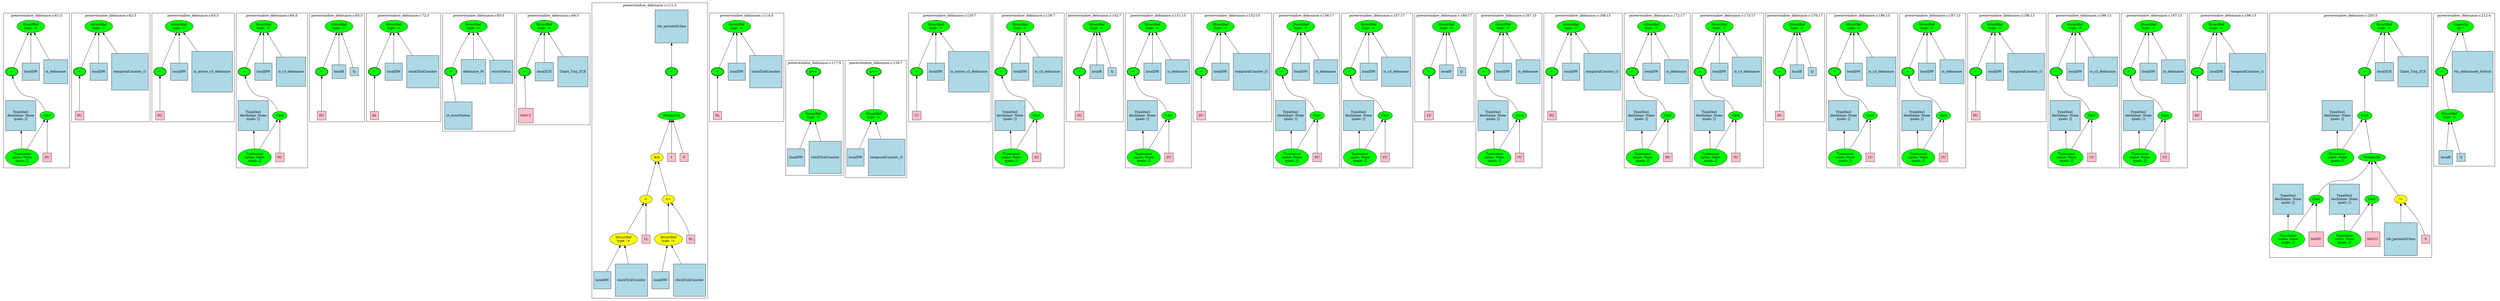strict graph "" {
	graph [bb="0,0,9473.1,1094",
		newrank=true
	];
	node [label="\N"];
	{
		graph [rank=same,
			rankdir=LR
		];
		rank2	[height=0.5,
			label="",
			pos="0.5,833.5",
			style=invis,
			width=0.013889];
		373	[fillcolor=green,
			height=0.5,
			label="=",
			pos="46.5,833.5",
			style="filled,bold",
			width=0.75];
		rank2 -- 373	[pos="1.2188,833.5 7.2327,833.5 13.247,833.5 19.26,833.5",
			style=invis];
		382	[fillcolor=green,
			height=0.5,
			label="=",
			pos="310.5,833.5",
			style="filled,bold",
			width=0.75];
		373 -- 382	[pos="49.716,851.39 54.611,872.7 66.184,907.39 91.5,923 123.85,942.94 229.89,942.51 262.5,923 288.37,907.52 301.1,872.79 306.7,851.43",
			style=invis];
		387	[fillcolor=green,
			height=0.5,
			label="=",
			pos="616.5,833.5",
			style="filled,bold",
			width=0.75];
		382 -- 387	[pos="313.72,851.39 318.61,872.7 330.18,907.39 355.5,923 375.65,935.42 548.19,935.15 568.5,923 594.37,907.52 607.1,872.79 612.7,851.43",
			style=invis];
		392	[fillcolor=green,
			height=0.5,
			label="=",
			pos="940.5,833.5",
			style="filled,bold",
			width=0.75];
		387 -- 392	[pos="619.72,851.39 624.61,872.7 636.18,907.39 661.5,923 683.35,936.47 870.48,936.18 892.5,923 918.37,907.52 931.1,872.79 936.7,851.43",
			style=invis];
		401	[fillcolor=green,
			height=0.5,
			label="=",
			pos="1224.5,833.5",
			style="filled,bold",
			width=0.75];
		392 -- 401	[pos="943.72,851.39 948.61,872.7 960.18,907.39 985.5,923 1021.6,945.27 1140.1,944.8 1176.5,923 1202.4,907.52 1215.1,872.79 1220.7,851.43",
			style=invis];
		417	[fillcolor=green,
			height=0.5,
			label="=",
			pos="1426.5,833.5",
			style="filled,bold",
			width=0.75];
		401 -- 417	[pos="1227.7,851.39 1232.6,872.7 1244.2,907.39 1269.5,923 1290.1,935.71 1357.7,935.44 1378.5,923 1404.4,907.52 1417.1,872.79 1422.7,851.43",
			style=invis];
		450	[fillcolor=green,
			height=0.5,
			label="=",
			pos="1720.5,833.5",
			style="filled,bold",
			width=0.75];
		417 -- 450	[pos="1429.7,851.39 1434.6,872.7 1446.2,907.39 1471.5,923 1509.5,946.44 1634.2,945.94 1672.5,923 1698.4,907.52 1711.1,872.79 1716.7,851.43",
			style=invis];
		483	[fillcolor=green,
			height=0.5,
			label="=",
			pos="1998.5,833.5",
			style="filled,bold",
			width=0.75];
		450 -- 483	[pos="1723.7,851.39 1728.6,872.7 1740.2,907.39 1765.5,923 1800.5,944.57 1915.2,944.11 1950.5,923 1976.4,907.52 1989.1,872.79 1994.7,851.43",
			style=invis];
		518	[fillcolor=green,
			height=0.5,
			label="=",
			pos="2563.5,833.5",
			style="filled,bold",
			width=0.75];
		483 -- 518	[pos="2001.7,851.39 2006.6,872.7 2018.2,907.39 2043.5,923 2081.1,946.21 2198.7,928.99 2242.5,923 2356.6,907.4 2487.3,861.97 2539.8,842.51",
			style=invis];
		540	[fillcolor=green,
			height=0.5,
			label="=",
			pos="2728.5,833.5",
			style="filled,bold",
			width=0.75];
		518 -- 540	[pos="2590.6,833.5 2627.5,833.5 2664.4,833.5 2701.3,833.5",
			style=invis];
		545	[fillcolor=green,
			height=0.5,
			label="p++",
			pos="3089.5,833.5",
			style="filled,bold",
			width=0.75];
		540 -- 545	[pos="2731.7,851.39 2736.6,872.7 2748.2,907.39 2773.5,923 2811.5,946.44 2932.3,937.5 2974.5,923 3017.1,908.38 3056.1,870.82 3075.8,849.29",
			style=invis];
		566	[fillcolor=green,
			height=0.5,
			label="p++",
			pos="3314.5,833.5",
			style="filled,bold",
			width=0.75];
		545 -- 566	[pos="3116.7,833.5 3173.7,833.5 3230.6,833.5 3287.5,833.5",
			style=invis];
		577	[fillcolor=green,
			height=0.5,
			label="=",
			pos="3478.5,833.5",
			style="filled,bold",
			width=0.75];
		566 -- 577	[pos="3341.7,833.5 3378.2,833.5 3414.7,833.5 3451.3,833.5",
			style=invis];
		582	[fillcolor=green,
			height=0.5,
			label="=",
			pos="3802.5,833.5",
			style="filled,bold",
			width=0.75];
		577 -- 582	[pos="3481.7,851.39 3486.6,872.7 3498.2,907.39 3523.5,923 3545.3,936.47 3732.5,936.18 3754.5,923 3780.4,907.52 3793.1,872.79 3798.7,851.43",
			style=invis];
		591	[fillcolor=green,
			height=0.5,
			label="=",
			pos="4087.5,833.5",
			style="filled,bold",
			width=0.75];
		582 -- 591	[pos="3805.7,851.39 3810.6,872.7 3822.2,907.39 3847.5,923 3883.6,945.27 4002,944.64 4038.5,923 4064.6,907.56 4077.7,872.81 4083.5,851.44",
			style=invis];
		629	[fillcolor=green,
			height=0.5,
			label="=",
			pos="4291.5,833.5",
			style="filled,bold",
			width=0.75];
		591 -- 629	[pos="4090.7,851.39 4095.6,872.7 4107.2,907.39 4132.5,923 4153.5,935.94 4222.3,935.67 4243.5,923 4269.4,907.52 4282.1,872.79 4287.7,851.43",
			style=invis];
		638	[fillcolor=green,
			height=0.5,
			label="=",
			pos="4555.5,833.5",
			style="filled,bold",
			width=0.75];
		629 -- 638	[pos="4294.7,851.39 4299.6,872.7 4311.2,907.39 4336.5,923 4368.8,942.94 4474.9,942.51 4507.5,923 4533.4,907.52 4546.1,872.79 4551.7,851.43",
			style=invis];
		651	[fillcolor=green,
			height=0.5,
			label="=",
			pos="4861.5,833.5",
			style="filled,bold",
			width=0.75];
		638 -- 651	[pos="4558.7,851.39 4563.6,872.7 4575.2,907.39 4600.5,923 4620.6,935.42 4793.2,935.15 4813.5,923 4839.4,907.52 4852.1,872.79 4857.7,851.43",
			style=invis];
		660	[fillcolor=green,
			height=0.5,
			label="=",
			pos="5125.5,833.5",
			style="filled,bold",
			width=0.75];
		651 -- 660	[pos="4864.7,851.39 4869.6,872.7 4881.2,907.39 4906.5,923 4938.8,942.94 5044.9,942.51 5077.5,923 5103.4,907.52 5116.1,872.79 5121.7,851.43",
			style=invis];
		669	[fillcolor=green,
			height=0.5,
			label="=",
			pos="5413.5,833.5",
			style="filled,bold",
			width=0.75];
		660 -- 669	[pos="5128.7,851.39 5133.6,872.7 5145.2,907.39 5170.5,923 5206.6,945.27 5324.7,944.17 5361.5,923 5388.1,907.67 5402.4,872.89 5408.9,851.48",
			style=invis];
		685	[fillcolor=green,
			height=0.5,
			label="=",
			pos="5620.5,833.5",
			style="filled,bold",
			width=0.75];
		669 -- 685	[pos="5416.7,851.39 5421.6,872.7 5433.2,907.39 5458.5,923 5480.1,936.29 5550.8,936.01 5572.5,923 5598.4,907.52 5611.1,872.79 5616.7,851.43",
			style=invis];
		694	[fillcolor=green,
			height=0.5,
			label="=",
			pos="5884.5,833.5",
			style="filled,bold",
			width=0.75];
		685 -- 694	[pos="5623.7,851.39 5628.6,872.7 5640.2,907.39 5665.5,923 5697.8,942.94 5803.9,942.51 5836.5,923 5862.4,907.52 5875.1,872.79 5880.7,851.43",
			style=invis];
		707	[fillcolor=green,
			height=0.5,
			label="=",
			pos="6190.5,833.5",
			style="filled,bold",
			width=0.75];
		694 -- 707	[pos="5887.7,851.39 5892.6,872.7 5904.2,907.39 5929.5,923 5949.6,935.42 6122.2,935.15 6142.5,923 6168.4,907.52 6181.1,872.79 6186.7,851.43",
			style=invis];
		716	[fillcolor=green,
			height=0.5,
			label="=",
			pos="6454.5,833.5",
			style="filled,bold",
			width=0.75];
		707 -- 716	[pos="6193.7,851.39 6198.6,872.7 6210.2,907.39 6235.5,923 6267.8,942.94 6373.9,942.51 6406.5,923 6432.4,907.52 6445.1,872.79 6450.7,851.43",
			style=invis];
		725	[fillcolor=green,
			height=0.5,
			label="=",
			pos="6742.5,833.5",
			style="filled,bold",
			width=0.75];
		716 -- 725	[pos="6457.7,851.39 6462.6,872.7 6474.2,907.39 6499.5,923 6535.6,945.27 6653.7,944.17 6690.5,923 6717.1,907.67 6731.4,872.89 6737.9,851.48",
			style=invis];
		747	[fillcolor=green,
			height=0.5,
			label="=",
			pos="6949.5,833.5",
			style="filled,bold",
			width=0.75];
		725 -- 747	[pos="6745.7,851.39 6750.6,872.7 6762.2,907.39 6787.5,923 6809.1,936.29 6879.8,936.01 6901.5,923 6927.4,907.52 6940.1,872.79 6945.7,851.43",
			style=invis];
		756	[fillcolor=green,
			height=0.5,
			label="=",
			pos="7233.5,833.5",
			style="filled,bold",
			width=0.75];
		747 -- 756	[pos="6952.7,851.39 6957.6,872.7 6969.2,907.39 6994.5,923 7030.6,945.27 7149.1,944.8 7185.5,923 7211.4,907.52 7224.1,872.79 7229.7,851.43",
			style=invis];
		765	[fillcolor=green,
			height=0.5,
			label="=",
			pos="7497.5,833.5",
			style="filled,bold",
			width=0.75];
		756 -- 765	[pos="7236.7,851.39 7241.6,872.7 7253.2,907.39 7278.5,923 7310.8,942.94 7416.9,942.51 7449.5,923 7475.4,907.52 7488.1,872.79 7493.7,851.43",
			style=invis];
		782	[fillcolor=green,
			height=0.5,
			label="=",
			pos="7803.5,833.5",
			style="filled,bold",
			width=0.75];
		765 -- 782	[pos="7500.7,851.39 7505.6,872.7 7517.2,907.39 7542.5,923 7562.6,935.42 7735.2,935.15 7755.5,923 7781.4,907.52 7794.1,872.79 7799.7,851.43",
			style=invis];
		791	[fillcolor=green,
			height=0.5,
			label="=",
			pos="8087.5,833.5",
			style="filled,bold",
			width=0.75];
		782 -- 791	[pos="7806.7,851.39 7811.6,872.7 7823.2,907.39 7848.5,923 7884.6,945.27 8003.1,944.8 8039.5,923 8065.4,907.52 8078.1,872.79 8083.7,851.43",
			style=invis];
		800	[fillcolor=green,
			height=0.5,
			label="=",
			pos="8351.5,833.5",
			style="filled,bold",
			width=0.75];
		791 -- 800	[pos="8090.7,851.39 8095.6,872.7 8107.2,907.39 8132.5,923 8164.8,942.94 8270.9,942.51 8303.5,923 8329.4,907.52 8342.1,872.79 8347.7,851.43",
			style=invis];
		806	[fillcolor=green,
			height=0.5,
			label="=",
			pos="8968.5,833.5",
			style="filled,bold",
			width=0.75];
		800 -- 806	[pos="8354.7,851.39 8359.6,872.7 8371.2,907.39 8396.5,923 8436.8,947.84 8562.5,928.77 8609.5,923 8738,907.23 8886.6,860.84 8944.1,841.8",
			style=invis];
		828	[fillcolor=green,
			height=0.5,
			label="=",
			pos="9262.5,833.5",
			style="filled,bold",
			width=0.75];
		806 -- 828	[pos="8971.7,851.39 8976.6,872.7 8988.2,907.39 9013.5,923 9051.5,946.44 9176.2,945.94 9214.5,923 9240.4,907.52 9253.1,872.79 9258.7,851.43",
			style=invis];
		end	[height=0.5,
			label="",
			pos="9467.5,833.5",
			style=invis,
			width=0.013889];
		828 -- end	[pos="9265.9,851.4 9271,872.73 9283,907.44 9308.5,923 9335.8,939.67 9425.3,939.82 9452.5,923 9483.3,903.95 9470.9,846.89 9468,835.49",
			style=invis];
	}
	subgraph cluster577 {
		graph [bb="3443.5,647,3759.5,1055.9",
			label="powerwindow_debounce.c:135:7",
			lheight=0.21,
			lp="3601.5,1044.4",
			lwidth=2.51
		];
		577;
		581	[fillcolor=pink,
			height=0.5,
			label="1U",
			pos="3478.5,673",
			shape=square,
			style=filled,
			width=0.5];
		577 -- 581	[dir=back,
			pos="s,3478.5,815.24 3478.5,805.01 3478.5,772.28 3478.5,718.62 3478.5,691.24"];
		578	[fillcolor=green,
			height=0.74639,
			label="StructRef
type: ->",
			pos="3556.5,998",
			style=filled,
			width=1.3356];
		578 -- 577	[dir=back,
			pos="s,3544.5,971.97 3540.1,962.77 3523.6,928.42 3498.9,876.97 3486.4,850.9"];
		579	[fillcolor=lightblue,
			height=0.91667,
			label=localDW,
			pos="3556.5,833.5",
			shape=square,
			style=filled,
			width=0.91667];
		578 -- 579	[dir=back,
			pos="s,3556.5,970.89 3556.5,960.65 3556.5,932.47 3556.5,893.77 3556.5,866.7"];
		580	[fillcolor=lightblue,
			height=1.9861,
			label=is_active_c3_debounce,
			pos="3679.5,833.5",
			shape=square,
			style=filled,
			width=1.9861];
		578 -- 580	[dir=back,
			pos="s,3574.6,973.02 3580.7,965 3593.7,947.82 3610.3,925.94 3626.1,905.02"];
	}
	subgraph cluster582 {
		graph [bb="3767.5,475.52,4043.5,1055.9",
			label="powerwindow_debounce.c:139:7",
			lheight=0.21,
			lp="3905.5,1044.4",
			lwidth=2.51
		];
		582;
		586	[fillcolor=green,
			height=0.5,
			label=Cast,
			pos="3927.5,673",
			style=filled,
			width=0.75];
		582 -- 586	[dir=back,
			pos="s,3808.3,815.7 3812.2,806.04 3818.3,791.92 3827.2,774.85 3838.5,762 3857.3,740.65 3871.3,746.05 3891.5,726 3902.3,715.33 3911.9,\
701.06 3918.5,690.16"];
		587	[fillcolor=green,
			height=1.041,
			label="Typename
name: None
quals: []",
			pos="3834.5,521",
			style=filled,
			width=1.6303];
		586 -- 587	[dir=back,
			pos="s,3917.5,655.95 3912.1,647.14 3896.7,622.32 3872.9,583.96 3855.7,556.25"];
		590	[fillcolor=pink,
			height=0.5,
			label="2U",
			pos="3929.5,521",
			shape=square,
			style=filled,
			width=0.5];
		586 -- 590	[dir=back,
			pos="s,3927.7,654.79 3927.9,644.73 3928.3,613.94 3928.9,564.77 3929.3,539.01"];
		583	[fillcolor=green,
			height=0.74639,
			label="StructRef
type: ->",
			pos="3880.5,998",
			style=filled,
			width=1.3356];
		583 -- 582	[dir=back,
			pos="s,3868.5,971.97 3864.1,962.77 3847.6,928.42 3822.9,876.97 3810.4,850.9"];
		584	[fillcolor=lightblue,
			height=0.91667,
			label=localDW,
			pos="3880.5,833.5",
			shape=square,
			style=filled,
			width=0.91667];
		583 -- 584	[dir=back,
			pos="s,3880.5,970.89 3880.5,960.65 3880.5,932.47 3880.5,893.77 3880.5,866.7"];
		585	[fillcolor=lightblue,
			height=1.4444,
			label=is_c3_debounce,
			pos="3983.5,833.5",
			shape=square,
			style=filled,
			width=1.4444];
		583 -- 585	[dir=back,
			pos="s,3896.1,972.32 3901.5,963.8 3915.8,941.33 3934.9,911.21 3951.1,885.69"];
		588	[fillcolor=lightblue,
			height=1.4722,
			label="TypeDecl
declname: None
quals: []",
			pos="3829.5,673",
			shape=square,
			style=filled,
			width=1.4722];
		588 -- 587	[dir=back,
			pos="s,3831.2,619.96 3831.6,609.88 3832.1,592.52 3832.8,574.22 3833.3,558.83"];
	}
	subgraph cluster591 {
		graph [bb="4051.5,647,4248.5,1055.9",
			label="powerwindow_debounce.c:142:7",
			lheight=0.21,
			lp="4150,1044.4",
			lwidth=2.51
		];
		591;
		595	[fillcolor=pink,
			height=0.5,
			label="1U",
			pos="4087.5,673",
			shape=square,
			style=filled,
			width=0.5];
		591 -- 595	[dir=back,
			pos="s,4087.5,815.24 4087.5,805.01 4087.5,772.28 4087.5,718.62 4087.5,691.24"];
		592	[fillcolor=green,
			height=0.74639,
			label="StructRef
type: ->",
			pos="4158.5,998",
			style=filled,
			width=1.3356];
		592 -- 591	[dir=back,
			pos="s,4147.4,971.61 4143.4,962.44 4128.5,928.26 4106.2,877.38 4094.8,851.28"];
		593	[fillcolor=lightblue,
			height=0.72222,
			label=localB,
			pos="4158.5,833.5",
			shape=square,
			style=filled,
			width=0.72222];
		592 -- 593	[dir=back,
			pos="s,4158.5,970.89 4158.5,960.6 4158.5,929.9 4158.5,886.77 4158.5,859.74"];
		594	[fillcolor=lightblue,
			height=0.5,
			label=Q,
			pos="4220.5,833.5",
			shape=square,
			style=filled,
			width=0.5];
		592 -- 594	[dir=back,
			pos="s,4168.2,971.61 4171.8,962.06 4184.8,928.08 4204,877.87 4213.9,851.74"];
	}
	subgraph cluster540 {
		graph [bb="2693.5,647,2979.5,1055.9",
			label="powerwindow_debounce.c:114:5",
			lheight=0.21,
			lp="2836.5,1044.4",
			lwidth=2.51
		];
		540;
		544	[fillcolor=pink,
			height=0.5,
			label="0L",
			pos="2728.5,673",
			shape=square,
			style=filled,
			width=0.5];
		540 -- 544	[dir=back,
			pos="s,2728.5,815.24 2728.5,805.01 2728.5,772.28 2728.5,718.62 2728.5,691.24"];
		541	[fillcolor=green,
			height=0.74639,
			label="StructRef
type: ->",
			pos="2806.5,998",
			style=filled,
			width=1.3356];
		541 -- 540	[dir=back,
			pos="s,2794.5,971.97 2790.1,962.77 2773.6,928.42 2748.9,876.97 2736.4,850.9"];
		542	[fillcolor=lightblue,
			height=0.91667,
			label=localDW,
			pos="2806.5,833.5",
			shape=square,
			style=filled,
			width=0.91667];
		541 -- 542	[dir=back,
			pos="s,2806.5,970.89 2806.5,960.65 2806.5,932.47 2806.5,893.77 2806.5,866.7"];
		543	[fillcolor=lightblue,
			height=1.5833,
			label=clockTickCounter,
			pos="2914.5,833.5",
			shape=square,
			style=filled,
			width=1.5833];
		541 -- 543	[dir=back,
			pos="s,2822.7,972.67 2828.4,964.09 2842.4,943.04 2860.9,915.18 2877.2,890.68"];
	}
	subgraph cluster545 {
		graph [bb="2987.5,456,3201.5,882.5",
			label="powerwindow_debounce.c:117:5",
			lheight=0.21,
			lp="3094.5,871",
			lwidth=2.51
		];
		545;
		546	[fillcolor=green,
			height=0.74639,
			label="StructRef
type: ->",
			pos="3089.5,673",
			style=filled,
			width=1.3356];
		545 -- 546	[dir=back,
			pos="s,3089.5,815.24 3089.5,805.19 3089.5,775.64 3089.5,728.86 3089.5,699.88"];
		547	[fillcolor=lightblue,
			height=0.91667,
			label=localDW,
			pos="3028.5,521",
			shape=square,
			style=filled,
			width=0.91667];
		546 -- 547	[dir=back,
			pos="s,3079.2,646.55 3075.3,637.06 3065.1,612.01 3051.5,578.5 3041.6,554.11"];
		548	[fillcolor=lightblue,
			height=1.5833,
			label=clockTickCounter,
			pos="3136.5,521",
			shape=square,
			style=filled,
			width=1.5833];
		546 -- 548	[dir=back,
			pos="s,3097.6,646.21 3100.6,636.48 3106.1,619.08 3112.8,597.73 3118.9,578.2"];
	}
	subgraph cluster629 {
		graph [bb="4256.5,475.52,4512.5,1055.9",
			label="powerwindow_debounce.c:151:15",
			lheight=0.21,
			lp="4384.5,1044.4",
			lwidth=2.60
		];
		629;
		633	[fillcolor=green,
			height=0.5,
			label=Cast,
			pos="4416.5,673",
			style=filled,
			width=0.75];
		629 -- 633	[dir=back,
			pos="s,4297.3,815.7 4301.2,806.04 4307.3,791.92 4316.2,774.85 4327.5,762 4346.3,740.65 4360.3,746.05 4380.5,726 4391.3,715.33 4400.9,\
701.06 4407.5,690.16"];
		634	[fillcolor=green,
			height=1.041,
			label="Typename
name: None
quals: []",
			pos="4323.5,521",
			style=filled,
			width=1.6303];
		633 -- 634	[dir=back,
			pos="s,4406.5,655.95 4401.1,647.14 4385.7,622.32 4361.9,583.96 4344.7,556.25"];
		637	[fillcolor=pink,
			height=0.5,
			label="2U",
			pos="4418.5,521",
			shape=square,
			style=filled,
			width=0.5];
		633 -- 637	[dir=back,
			pos="s,4416.7,654.79 4416.9,644.73 4417.3,613.94 4417.9,564.77 4418.3,539.01"];
		630	[fillcolor=green,
			height=0.74639,
			label="StructRef
type: ->",
			pos="4369.5,998",
			style=filled,
			width=1.3356];
		630 -- 629	[dir=back,
			pos="s,4357.5,971.97 4353.1,962.77 4336.6,928.42 4311.9,876.97 4299.4,850.9"];
		631	[fillcolor=lightblue,
			height=0.91667,
			label=localDW,
			pos="4369.5,833.5",
			shape=square,
			style=filled,
			width=0.91667];
		630 -- 631	[dir=back,
			pos="s,4369.5,970.89 4369.5,960.65 4369.5,932.47 4369.5,893.77 4369.5,866.7"];
		632	[fillcolor=lightblue,
			height=1.1667,
			label=is_debounce,
			pos="4462.5,833.5",
			shape=square,
			style=filled,
			width=1.1667];
		630 -- 632	[dir=back,
			pos="s,4383.8,971.97 4388.9,963.06 4403.5,937.63 4423.5,902.72 4438.9,875.69"];
		635	[fillcolor=lightblue,
			height=1.4722,
			label="TypeDecl
declname: None
quals: []",
			pos="4318.5,673",
			shape=square,
			style=filled,
			width=1.4722];
		635 -- 634	[dir=back,
			pos="s,4320.2,619.96 4320.6,609.88 4321.1,592.52 4321.8,574.22 4322.3,558.83"];
	}
	subgraph cluster638 {
		graph [bb="4520.5,647,4818.5,1055.9",
			label="powerwindow_debounce.c:152:15",
			lheight=0.21,
			lp="4669.5,1044.4",
			lwidth=2.60
		];
		638;
		642	[fillcolor=pink,
			height=0.5,
			label="0U",
			pos="4555.5,673",
			shape=square,
			style=filled,
			width=0.5];
		638 -- 642	[dir=back,
			pos="s,4555.5,815.24 4555.5,805.01 4555.5,772.28 4555.5,718.62 4555.5,691.24"];
		639	[fillcolor=green,
			height=0.74639,
			label="StructRef
type: ->",
			pos="4633.5,998",
			style=filled,
			width=1.3356];
		639 -- 638	[dir=back,
			pos="s,4621.5,971.97 4617.1,962.77 4600.6,928.42 4575.9,876.97 4563.4,850.9"];
		640	[fillcolor=lightblue,
			height=0.91667,
			label=localDW,
			pos="4633.5,833.5",
			shape=square,
			style=filled,
			width=0.91667];
		639 -- 640	[dir=back,
			pos="s,4633.5,970.89 4633.5,960.65 4633.5,932.47 4633.5,893.77 4633.5,866.7"];
		641	[fillcolor=lightblue,
			height=1.75,
			label=temporalCounter_i1,
			pos="4747.5,833.5",
			shape=square,
			style=filled,
			width=1.75];
		639 -- 641	[dir=back,
			pos="s,4650.6,972.67 4656.3,964.46 4670,945.03 4687.7,919.72 4703.9,896.59"];
	}
	subgraph cluster651 {
		graph [bb="4826.5,475.52,5082.5,1055.9",
			label="powerwindow_debounce.c:156:17",
			lheight=0.21,
			lp="4954.5,1044.4",
			lwidth=2.60
		];
		651;
		655	[fillcolor=green,
			height=0.5,
			label=Cast,
			pos="4986.5,673",
			style=filled,
			width=0.75];
		651 -- 655	[dir=back,
			pos="s,4867.3,815.7 4871.2,806.04 4877.3,791.92 4886.2,774.85 4897.5,762 4916.3,740.65 4930.3,746.05 4950.5,726 4961.3,715.33 4970.9,\
701.06 4977.5,690.16"];
		656	[fillcolor=green,
			height=1.041,
			label="Typename
name: None
quals: []",
			pos="4893.5,521",
			style=filled,
			width=1.6303];
		655 -- 656	[dir=back,
			pos="s,4976.5,655.95 4971.1,647.14 4955.7,622.32 4931.9,583.96 4914.7,556.25"];
		659	[fillcolor=pink,
			height=0.5,
			label="0U",
			pos="4988.5,521",
			shape=square,
			style=filled,
			width=0.5];
		655 -- 659	[dir=back,
			pos="s,4986.7,654.79 4986.9,644.73 4987.3,613.94 4987.9,564.77 4988.3,539.01"];
		652	[fillcolor=green,
			height=0.74639,
			label="StructRef
type: ->",
			pos="4939.5,998",
			style=filled,
			width=1.3356];
		652 -- 651	[dir=back,
			pos="s,4927.5,971.97 4923.1,962.77 4906.6,928.42 4881.9,876.97 4869.4,850.9"];
		653	[fillcolor=lightblue,
			height=0.91667,
			label=localDW,
			pos="4939.5,833.5",
			shape=square,
			style=filled,
			width=0.91667];
		652 -- 653	[dir=back,
			pos="s,4939.5,970.89 4939.5,960.65 4939.5,932.47 4939.5,893.77 4939.5,866.7"];
		654	[fillcolor=lightblue,
			height=1.1667,
			label=is_debounce,
			pos="5032.5,833.5",
			shape=square,
			style=filled,
			width=1.1667];
		652 -- 654	[dir=back,
			pos="s,4953.8,971.97 4958.9,963.06 4973.5,937.63 4993.5,902.72 5008.9,875.69"];
		657	[fillcolor=lightblue,
			height=1.4722,
			label="TypeDecl
declname: None
quals: []",
			pos="4888.5,673",
			shape=square,
			style=filled,
			width=1.4722];
		657 -- 656	[dir=back,
			pos="s,4890.2,619.96 4890.6,609.88 4891.1,592.52 4891.8,574.22 4892.3,558.83"];
	}
	subgraph cluster660 {
		graph [bb="5090.5,475.52,5366.5,1055.9",
			label="powerwindow_debounce.c:157:17",
			lheight=0.21,
			lp="5228.5,1044.4",
			lwidth=2.60
		];
		660;
		664	[fillcolor=green,
			height=0.5,
			label=Cast,
			pos="5250.5,673",
			style=filled,
			width=0.75];
		660 -- 664	[dir=back,
			pos="s,5131.3,815.7 5135.2,806.04 5141.3,791.92 5150.2,774.85 5161.5,762 5180.3,740.65 5194.3,746.05 5214.5,726 5225.3,715.33 5234.9,\
701.06 5241.5,690.16"];
		665	[fillcolor=green,
			height=1.041,
			label="Typename
name: None
quals: []",
			pos="5157.5,521",
			style=filled,
			width=1.6303];
		664 -- 665	[dir=back,
			pos="s,5240.5,655.95 5235.1,647.14 5219.7,622.32 5195.9,583.96 5178.7,556.25"];
		668	[fillcolor=pink,
			height=0.5,
			label="2U",
			pos="5252.5,521",
			shape=square,
			style=filled,
			width=0.5];
		664 -- 668	[dir=back,
			pos="s,5250.7,654.79 5250.9,644.73 5251.3,613.94 5251.9,564.77 5252.3,539.01"];
		661	[fillcolor=green,
			height=0.74639,
			label="StructRef
type: ->",
			pos="5203.5,998",
			style=filled,
			width=1.3356];
		661 -- 660	[dir=back,
			pos="s,5191.5,971.97 5187.1,962.77 5170.6,928.42 5145.9,876.97 5133.4,850.9"];
		662	[fillcolor=lightblue,
			height=0.91667,
			label=localDW,
			pos="5203.5,833.5",
			shape=square,
			style=filled,
			width=0.91667];
		661 -- 662	[dir=back,
			pos="s,5203.5,970.89 5203.5,960.65 5203.5,932.47 5203.5,893.77 5203.5,866.7"];
		663	[fillcolor=lightblue,
			height=1.4444,
			label=is_c3_debounce,
			pos="5306.5,833.5",
			shape=square,
			style=filled,
			width=1.4444];
		661 -- 663	[dir=back,
			pos="s,5219.1,972.32 5224.5,963.8 5238.8,941.33 5257.9,911.21 5274.1,885.69"];
		666	[fillcolor=lightblue,
			height=1.4722,
			label="TypeDecl
declname: None
quals: []",
			pos="5152.5,673",
			shape=square,
			style=filled,
			width=1.4722];
		666 -- 665	[dir=back,
			pos="s,5154.2,619.96 5154.6,609.88 5155.1,592.52 5155.8,574.22 5156.3,558.83"];
	}
	subgraph cluster669 {
		graph [bb="5374.5,647,5577.5,1055.9",
			label="powerwindow_debounce.c:160:17",
			lheight=0.21,
			lp="5476,1044.4",
			lwidth=2.60
		];
		669;
		673	[fillcolor=pink,
			height=0.5,
			label="1U",
			pos="5413.5,673",
			shape=square,
			style=filled,
			width=0.5];
		669 -- 673	[dir=back,
			pos="s,5413.5,815.24 5413.5,805.01 5413.5,772.28 5413.5,718.62 5413.5,691.24"];
		670	[fillcolor=green,
			height=0.74639,
			label="StructRef
type: ->",
			pos="5484.5,998",
			style=filled,
			width=1.3356];
		670 -- 669	[dir=back,
			pos="s,5473.4,971.61 5469.4,962.44 5454.5,928.26 5432.2,877.38 5420.8,851.28"];
		671	[fillcolor=lightblue,
			height=0.72222,
			label=localB,
			pos="5484.5,833.5",
			shape=square,
			style=filled,
			width=0.72222];
		670 -- 671	[dir=back,
			pos="s,5484.5,970.89 5484.5,960.6 5484.5,929.9 5484.5,886.77 5484.5,859.74"];
		672	[fillcolor=lightblue,
			height=0.5,
			label=Q,
			pos="5546.5,833.5",
			shape=square,
			style=filled,
			width=0.5];
		670 -- 672	[dir=back,
			pos="s,5494.2,971.61 5497.8,962.06 5510.8,928.08 5530,877.87 5539.9,851.74"];
	}
	subgraph cluster685 {
		graph [bb="5585.5,475.52,5841.5,1055.9",
			label="powerwindow_debounce.c:167:15",
			lheight=0.21,
			lp="5713.5,1044.4",
			lwidth=2.60
		];
		685;
		689	[fillcolor=green,
			height=0.5,
			label=Cast,
			pos="5745.5,673",
			style=filled,
			width=0.75];
		685 -- 689	[dir=back,
			pos="s,5626.3,815.7 5630.2,806.04 5636.3,791.92 5645.2,774.85 5656.5,762 5675.3,740.65 5689.3,746.05 5709.5,726 5720.3,715.33 5729.9,\
701.06 5736.5,690.16"];
		690	[fillcolor=green,
			height=1.041,
			label="Typename
name: None
quals: []",
			pos="5652.5,521",
			style=filled,
			width=1.6303];
		689 -- 690	[dir=back,
			pos="s,5735.5,655.95 5730.1,647.14 5714.7,622.32 5690.9,583.96 5673.7,556.25"];
		693	[fillcolor=pink,
			height=0.5,
			label="1U",
			pos="5747.5,521",
			shape=square,
			style=filled,
			width=0.5];
		689 -- 693	[dir=back,
			pos="s,5745.7,654.79 5745.9,644.73 5746.3,613.94 5746.9,564.77 5747.3,539.01"];
		686	[fillcolor=green,
			height=0.74639,
			label="StructRef
type: ->",
			pos="5698.5,998",
			style=filled,
			width=1.3356];
		686 -- 685	[dir=back,
			pos="s,5686.5,971.97 5682.1,962.77 5665.6,928.42 5640.9,876.97 5628.4,850.9"];
		687	[fillcolor=lightblue,
			height=0.91667,
			label=localDW,
			pos="5698.5,833.5",
			shape=square,
			style=filled,
			width=0.91667];
		686 -- 687	[dir=back,
			pos="s,5698.5,970.89 5698.5,960.65 5698.5,932.47 5698.5,893.77 5698.5,866.7"];
		688	[fillcolor=lightblue,
			height=1.1667,
			label=is_debounce,
			pos="5791.5,833.5",
			shape=square,
			style=filled,
			width=1.1667];
		686 -- 688	[dir=back,
			pos="s,5712.8,971.97 5717.9,963.06 5732.5,937.63 5752.5,902.72 5767.9,875.69"];
		691	[fillcolor=lightblue,
			height=1.4722,
			label="TypeDecl
declname: None
quals: []",
			pos="5647.5,673",
			shape=square,
			style=filled,
			width=1.4722];
		691 -- 690	[dir=back,
			pos="s,5649.2,619.96 5649.6,609.88 5650.1,592.52 5650.8,574.22 5651.3,558.83"];
	}
	subgraph cluster694 {
		graph [bb="5849.5,647,6147.5,1055.9",
			label="powerwindow_debounce.c:168:15",
			lheight=0.21,
			lp="5998.5,1044.4",
			lwidth=2.60
		];
		694;
		698	[fillcolor=pink,
			height=0.5,
			label="0U",
			pos="5884.5,673",
			shape=square,
			style=filled,
			width=0.5];
		694 -- 698	[dir=back,
			pos="s,5884.5,815.24 5884.5,805.01 5884.5,772.28 5884.5,718.62 5884.5,691.24"];
		695	[fillcolor=green,
			height=0.74639,
			label="StructRef
type: ->",
			pos="5962.5,998",
			style=filled,
			width=1.3356];
		695 -- 694	[dir=back,
			pos="s,5950.5,971.97 5946.1,962.77 5929.6,928.42 5904.9,876.97 5892.4,850.9"];
		696	[fillcolor=lightblue,
			height=0.91667,
			label=localDW,
			pos="5962.5,833.5",
			shape=square,
			style=filled,
			width=0.91667];
		695 -- 696	[dir=back,
			pos="s,5962.5,970.89 5962.5,960.65 5962.5,932.47 5962.5,893.77 5962.5,866.7"];
		697	[fillcolor=lightblue,
			height=1.75,
			label=temporalCounter_i1,
			pos="6076.5,833.5",
			shape=square,
			style=filled,
			width=1.75];
		695 -- 697	[dir=back,
			pos="s,5979.6,972.67 5985.3,964.46 5999,945.03 6016.7,919.72 6032.9,896.59"];
	}
	subgraph cluster707 {
		graph [bb="6155.5,475.52,6411.5,1055.9",
			label="powerwindow_debounce.c:172:17",
			lheight=0.21,
			lp="6283.5,1044.4",
			lwidth=2.60
		];
		707;
		711	[fillcolor=green,
			height=0.5,
			label=Cast,
			pos="6315.5,673",
			style=filled,
			width=0.75];
		707 -- 711	[dir=back,
			pos="s,6196.3,815.7 6200.2,806.04 6206.3,791.92 6215.2,774.85 6226.5,762 6245.3,740.65 6259.3,746.05 6279.5,726 6290.3,715.33 6299.9,\
701.06 6306.5,690.16"];
		712	[fillcolor=green,
			height=1.041,
			label="Typename
name: None
quals: []",
			pos="6222.5,521",
			style=filled,
			width=1.6303];
		711 -- 712	[dir=back,
			pos="s,6305.5,655.95 6300.1,647.14 6284.7,622.32 6260.9,583.96 6243.7,556.25"];
		715	[fillcolor=pink,
			height=0.5,
			label="0U",
			pos="6317.5,521",
			shape=square,
			style=filled,
			width=0.5];
		711 -- 715	[dir=back,
			pos="s,6315.7,654.79 6315.9,644.73 6316.3,613.94 6316.9,564.77 6317.3,539.01"];
		708	[fillcolor=green,
			height=0.74639,
			label="StructRef
type: ->",
			pos="6268.5,998",
			style=filled,
			width=1.3356];
		708 -- 707	[dir=back,
			pos="s,6256.5,971.97 6252.1,962.77 6235.6,928.42 6210.9,876.97 6198.4,850.9"];
		709	[fillcolor=lightblue,
			height=0.91667,
			label=localDW,
			pos="6268.5,833.5",
			shape=square,
			style=filled,
			width=0.91667];
		708 -- 709	[dir=back,
			pos="s,6268.5,970.89 6268.5,960.65 6268.5,932.47 6268.5,893.77 6268.5,866.7"];
		710	[fillcolor=lightblue,
			height=1.1667,
			label=is_debounce,
			pos="6361.5,833.5",
			shape=square,
			style=filled,
			width=1.1667];
		708 -- 710	[dir=back,
			pos="s,6282.8,971.97 6287.9,963.06 6302.5,937.63 6322.5,902.72 6337.9,875.69"];
		713	[fillcolor=lightblue,
			height=1.4722,
			label="TypeDecl
declname: None
quals: []",
			pos="6217.5,673",
			shape=square,
			style=filled,
			width=1.4722];
		713 -- 712	[dir=back,
			pos="s,6219.2,619.96 6219.6,609.88 6220.1,592.52 6220.8,574.22 6221.3,558.83"];
	}
	subgraph cluster716 {
		graph [bb="6419.5,475.52,6695.5,1055.9",
			label="powerwindow_debounce.c:173:17",
			lheight=0.21,
			lp="6557.5,1044.4",
			lwidth=2.60
		];
		716;
		720	[fillcolor=green,
			height=0.5,
			label=Cast,
			pos="6579.5,673",
			style=filled,
			width=0.75];
		716 -- 720	[dir=back,
			pos="s,6460.3,815.7 6464.2,806.04 6470.3,791.92 6479.2,774.85 6490.5,762 6509.3,740.65 6523.3,746.05 6543.5,726 6554.3,715.33 6563.9,\
701.06 6570.5,690.16"];
		721	[fillcolor=green,
			height=1.041,
			label="Typename
name: None
quals: []",
			pos="6486.5,521",
			style=filled,
			width=1.6303];
		720 -- 721	[dir=back,
			pos="s,6569.5,655.95 6564.1,647.14 6548.7,622.32 6524.9,583.96 6507.7,556.25"];
		724	[fillcolor=pink,
			height=0.5,
			label="3U",
			pos="6581.5,521",
			shape=square,
			style=filled,
			width=0.5];
		720 -- 724	[dir=back,
			pos="s,6579.7,654.79 6579.9,644.73 6580.3,613.94 6580.9,564.77 6581.3,539.01"];
		717	[fillcolor=green,
			height=0.74639,
			label="StructRef
type: ->",
			pos="6532.5,998",
			style=filled,
			width=1.3356];
		717 -- 716	[dir=back,
			pos="s,6520.5,971.97 6516.1,962.77 6499.6,928.42 6474.9,876.97 6462.4,850.9"];
		718	[fillcolor=lightblue,
			height=0.91667,
			label=localDW,
			pos="6532.5,833.5",
			shape=square,
			style=filled,
			width=0.91667];
		717 -- 718	[dir=back,
			pos="s,6532.5,970.89 6532.5,960.65 6532.5,932.47 6532.5,893.77 6532.5,866.7"];
		719	[fillcolor=lightblue,
			height=1.4444,
			label=is_c3_debounce,
			pos="6635.5,833.5",
			shape=square,
			style=filled,
			width=1.4444];
		717 -- 719	[dir=back,
			pos="s,6548.1,972.32 6553.5,963.8 6567.8,941.33 6586.9,911.21 6603.1,885.69"];
		722	[fillcolor=lightblue,
			height=1.4722,
			label="TypeDecl
declname: None
quals: []",
			pos="6481.5,673",
			shape=square,
			style=filled,
			width=1.4722];
		722 -- 721	[dir=back,
			pos="s,6483.2,619.96 6483.6,609.88 6484.1,592.52 6484.8,574.22 6485.3,558.83"];
	}
	subgraph cluster725 {
		graph [bb="6703.5,647,6906.5,1055.9",
			label="powerwindow_debounce.c:176:17",
			lheight=0.21,
			lp="6805,1044.4",
			lwidth=2.60
		];
		725;
		729	[fillcolor=pink,
			height=0.5,
			label="0U",
			pos="6742.5,673",
			shape=square,
			style=filled,
			width=0.5];
		725 -- 729	[dir=back,
			pos="s,6742.5,815.24 6742.5,805.01 6742.5,772.28 6742.5,718.62 6742.5,691.24"];
		726	[fillcolor=green,
			height=0.74639,
			label="StructRef
type: ->",
			pos="6813.5,998",
			style=filled,
			width=1.3356];
		726 -- 725	[dir=back,
			pos="s,6802.4,971.61 6798.4,962.44 6783.5,928.26 6761.2,877.38 6749.8,851.28"];
		727	[fillcolor=lightblue,
			height=0.72222,
			label=localB,
			pos="6813.5,833.5",
			shape=square,
			style=filled,
			width=0.72222];
		726 -- 727	[dir=back,
			pos="s,6813.5,970.89 6813.5,960.6 6813.5,929.9 6813.5,886.77 6813.5,859.74"];
		728	[fillcolor=lightblue,
			height=0.5,
			label=Q,
			pos="6875.5,833.5",
			shape=square,
			style=filled,
			width=0.5];
		726 -- 728	[dir=back,
			pos="s,6823.2,971.61 6826.8,962.06 6839.8,928.08 6859,877.87 6868.9,851.74"];
	}
	subgraph cluster747 {
		graph [bb="6914.5,475.52,7190.5,1055.9",
			label="powerwindow_debounce.c:186:13",
			lheight=0.21,
			lp="7052.5,1044.4",
			lwidth=2.60
		];
		747;
		751	[fillcolor=green,
			height=0.5,
			label=Cast,
			pos="7074.5,673",
			style=filled,
			width=0.75];
		747 -- 751	[dir=back,
			pos="s,6955.3,815.7 6959.2,806.04 6965.3,791.92 6974.2,774.85 6985.5,762 7004.3,740.65 7018.3,746.05 7038.5,726 7049.3,715.33 7058.9,\
701.06 7065.5,690.16"];
		752	[fillcolor=green,
			height=1.041,
			label="Typename
name: None
quals: []",
			pos="6981.5,521",
			style=filled,
			width=1.6303];
		751 -- 752	[dir=back,
			pos="s,7064.5,655.95 7059.1,647.14 7043.7,622.32 7019.9,583.96 7002.7,556.25"];
		755	[fillcolor=pink,
			height=0.5,
			label="1U",
			pos="7076.5,521",
			shape=square,
			style=filled,
			width=0.5];
		751 -- 755	[dir=back,
			pos="s,7074.7,654.79 7074.9,644.73 7075.3,613.94 7075.9,564.77 7076.3,539.01"];
		748	[fillcolor=green,
			height=0.74639,
			label="StructRef
type: ->",
			pos="7027.5,998",
			style=filled,
			width=1.3356];
		748 -- 747	[dir=back,
			pos="s,7015.5,971.97 7011.1,962.77 6994.6,928.42 6969.9,876.97 6957.4,850.9"];
		749	[fillcolor=lightblue,
			height=0.91667,
			label=localDW,
			pos="7027.5,833.5",
			shape=square,
			style=filled,
			width=0.91667];
		748 -- 749	[dir=back,
			pos="s,7027.5,970.89 7027.5,960.65 7027.5,932.47 7027.5,893.77 7027.5,866.7"];
		750	[fillcolor=lightblue,
			height=1.4444,
			label=is_c3_debounce,
			pos="7130.5,833.5",
			shape=square,
			style=filled,
			width=1.4444];
		748 -- 750	[dir=back,
			pos="s,7043.1,972.32 7048.5,963.8 7062.8,941.33 7081.9,911.21 7098.1,885.69"];
		753	[fillcolor=lightblue,
			height=1.4722,
			label="TypeDecl
declname: None
quals: []",
			pos="6976.5,673",
			shape=square,
			style=filled,
			width=1.4722];
		753 -- 752	[dir=back,
			pos="s,6978.2,619.96 6978.6,609.88 6979.1,592.52 6979.8,574.22 6980.3,558.83"];
	}
	subgraph cluster756 {
		graph [bb="7198.5,475.52,7454.5,1055.9",
			label="powerwindow_debounce.c:187:13",
			lheight=0.21,
			lp="7326.5,1044.4",
			lwidth=2.60
		];
		756;
		760	[fillcolor=green,
			height=0.5,
			label=Cast,
			pos="7358.5,673",
			style=filled,
			width=0.75];
		756 -- 760	[dir=back,
			pos="s,7239.3,815.7 7243.2,806.04 7249.3,791.92 7258.2,774.85 7269.5,762 7288.3,740.65 7302.3,746.05 7322.5,726 7333.3,715.33 7342.9,\
701.06 7349.5,690.16"];
		761	[fillcolor=green,
			height=1.041,
			label="Typename
name: None
quals: []",
			pos="7265.5,521",
			style=filled,
			width=1.6303];
		760 -- 761	[dir=back,
			pos="s,7348.5,655.95 7343.1,647.14 7327.7,622.32 7303.9,583.96 7286.7,556.25"];
		764	[fillcolor=pink,
			height=0.5,
			label="2U",
			pos="7360.5,521",
			shape=square,
			style=filled,
			width=0.5];
		760 -- 764	[dir=back,
			pos="s,7358.7,654.79 7358.9,644.73 7359.3,613.94 7359.9,564.77 7360.3,539.01"];
		757	[fillcolor=green,
			height=0.74639,
			label="StructRef
type: ->",
			pos="7311.5,998",
			style=filled,
			width=1.3356];
		757 -- 756	[dir=back,
			pos="s,7299.5,971.97 7295.1,962.77 7278.6,928.42 7253.9,876.97 7241.4,850.9"];
		758	[fillcolor=lightblue,
			height=0.91667,
			label=localDW,
			pos="7311.5,833.5",
			shape=square,
			style=filled,
			width=0.91667];
		757 -- 758	[dir=back,
			pos="s,7311.5,970.89 7311.5,960.65 7311.5,932.47 7311.5,893.77 7311.5,866.7"];
		759	[fillcolor=lightblue,
			height=1.1667,
			label=is_debounce,
			pos="7404.5,833.5",
			shape=square,
			style=filled,
			width=1.1667];
		757 -- 759	[dir=back,
			pos="s,7325.8,971.97 7330.9,963.06 7345.5,937.63 7365.5,902.72 7380.9,875.69"];
		762	[fillcolor=lightblue,
			height=1.4722,
			label="TypeDecl
declname: None
quals: []",
			pos="7260.5,673",
			shape=square,
			style=filled,
			width=1.4722];
		762 -- 761	[dir=back,
			pos="s,7262.2,619.96 7262.6,609.88 7263.1,592.52 7263.8,574.22 7264.3,558.83"];
	}
	subgraph cluster765 {
		graph [bb="7462.5,647,7760.5,1055.9",
			label="powerwindow_debounce.c:188:13",
			lheight=0.21,
			lp="7611.5,1044.4",
			lwidth=2.60
		];
		765;
		769	[fillcolor=pink,
			height=0.5,
			label="0U",
			pos="7497.5,673",
			shape=square,
			style=filled,
			width=0.5];
		765 -- 769	[dir=back,
			pos="s,7497.5,815.24 7497.5,805.01 7497.5,772.28 7497.5,718.62 7497.5,691.24"];
		766	[fillcolor=green,
			height=0.74639,
			label="StructRef
type: ->",
			pos="7575.5,998",
			style=filled,
			width=1.3356];
		766 -- 765	[dir=back,
			pos="s,7563.5,971.97 7559.1,962.77 7542.6,928.42 7517.9,876.97 7505.4,850.9"];
		767	[fillcolor=lightblue,
			height=0.91667,
			label=localDW,
			pos="7575.5,833.5",
			shape=square,
			style=filled,
			width=0.91667];
		766 -- 767	[dir=back,
			pos="s,7575.5,970.89 7575.5,960.65 7575.5,932.47 7575.5,893.77 7575.5,866.7"];
		768	[fillcolor=lightblue,
			height=1.75,
			label=temporalCounter_i1,
			pos="7689.5,833.5",
			shape=square,
			style=filled,
			width=1.75];
		766 -- 768	[dir=back,
			pos="s,7592.6,972.67 7598.3,964.46 7612,945.03 7629.7,919.72 7645.9,896.59"];
	}
	subgraph cluster782 {
		graph [bb="7768.5,475.52,8044.5,1055.9",
			label="powerwindow_debounce.c:196:13",
			lheight=0.21,
			lp="7906.5,1044.4",
			lwidth=2.60
		];
		782;
		786	[fillcolor=green,
			height=0.5,
			label=Cast,
			pos="7928.5,673",
			style=filled,
			width=0.75];
		782 -- 786	[dir=back,
			pos="s,7809.3,815.7 7813.2,806.04 7819.3,791.92 7828.2,774.85 7839.5,762 7858.3,740.65 7872.3,746.05 7892.5,726 7903.3,715.33 7912.9,\
701.06 7919.5,690.16"];
		787	[fillcolor=green,
			height=1.041,
			label="Typename
name: None
quals: []",
			pos="7835.5,521",
			style=filled,
			width=1.6303];
		786 -- 787	[dir=back,
			pos="s,7918.5,655.95 7913.1,647.14 7897.7,622.32 7873.9,583.96 7856.7,556.25"];
		790	[fillcolor=pink,
			height=0.5,
			label="1U",
			pos="7930.5,521",
			shape=square,
			style=filled,
			width=0.5];
		786 -- 790	[dir=back,
			pos="s,7928.7,654.79 7928.9,644.73 7929.3,613.94 7929.9,564.77 7930.3,539.01"];
		783	[fillcolor=green,
			height=0.74639,
			label="StructRef
type: ->",
			pos="7881.5,998",
			style=filled,
			width=1.3356];
		783 -- 782	[dir=back,
			pos="s,7869.5,971.97 7865.1,962.77 7848.6,928.42 7823.9,876.97 7811.4,850.9"];
		784	[fillcolor=lightblue,
			height=0.91667,
			label=localDW,
			pos="7881.5,833.5",
			shape=square,
			style=filled,
			width=0.91667];
		783 -- 784	[dir=back,
			pos="s,7881.5,970.89 7881.5,960.65 7881.5,932.47 7881.5,893.77 7881.5,866.7"];
		785	[fillcolor=lightblue,
			height=1.4444,
			label=is_c3_debounce,
			pos="7984.5,833.5",
			shape=square,
			style=filled,
			width=1.4444];
		783 -- 785	[dir=back,
			pos="s,7897.1,972.32 7902.5,963.8 7916.8,941.33 7935.9,911.21 7952.1,885.69"];
		788	[fillcolor=lightblue,
			height=1.4722,
			label="TypeDecl
declname: None
quals: []",
			pos="7830.5,673",
			shape=square,
			style=filled,
			width=1.4722];
		788 -- 787	[dir=back,
			pos="s,7832.2,619.96 7832.6,609.88 7833.1,592.52 7833.8,574.22 7834.3,558.83"];
	}
	subgraph cluster791 {
		graph [bb="8052.5,475.52,8308.5,1055.9",
			label="powerwindow_debounce.c:197:13",
			lheight=0.21,
			lp="8180.5,1044.4",
			lwidth=2.60
		];
		791;
		795	[fillcolor=green,
			height=0.5,
			label=Cast,
			pos="8212.5,673",
			style=filled,
			width=0.75];
		791 -- 795	[dir=back,
			pos="s,8093.3,815.7 8097.2,806.04 8103.3,791.92 8112.2,774.85 8123.5,762 8142.3,740.65 8156.3,746.05 8176.5,726 8187.3,715.33 8196.9,\
701.06 8203.5,690.16"];
		796	[fillcolor=green,
			height=1.041,
			label="Typename
name: None
quals: []",
			pos="8119.5,521",
			style=filled,
			width=1.6303];
		795 -- 796	[dir=back,
			pos="s,8202.5,655.95 8197.1,647.14 8181.7,622.32 8157.9,583.96 8140.7,556.25"];
		799	[fillcolor=pink,
			height=0.5,
			label="1U",
			pos="8214.5,521",
			shape=square,
			style=filled,
			width=0.5];
		795 -- 799	[dir=back,
			pos="s,8212.7,654.79 8212.9,644.73 8213.3,613.94 8213.9,564.77 8214.3,539.01"];
		792	[fillcolor=green,
			height=0.74639,
			label="StructRef
type: ->",
			pos="8165.5,998",
			style=filled,
			width=1.3356];
		792 -- 791	[dir=back,
			pos="s,8153.5,971.97 8149.1,962.77 8132.6,928.42 8107.9,876.97 8095.4,850.9"];
		793	[fillcolor=lightblue,
			height=0.91667,
			label=localDW,
			pos="8165.5,833.5",
			shape=square,
			style=filled,
			width=0.91667];
		792 -- 793	[dir=back,
			pos="s,8165.5,970.89 8165.5,960.65 8165.5,932.47 8165.5,893.77 8165.5,866.7"];
		794	[fillcolor=lightblue,
			height=1.1667,
			label=is_debounce,
			pos="8258.5,833.5",
			shape=square,
			style=filled,
			width=1.1667];
		792 -- 794	[dir=back,
			pos="s,8179.8,971.97 8184.9,963.06 8199.5,937.63 8219.5,902.72 8234.9,875.69"];
		797	[fillcolor=lightblue,
			height=1.4722,
			label="TypeDecl
declname: None
quals: []",
			pos="8114.5,673",
			shape=square,
			style=filled,
			width=1.4722];
		797 -- 796	[dir=back,
			pos="s,8116.2,619.96 8116.6,609.88 8117.1,592.52 8117.8,574.22 8118.3,558.83"];
	}
	subgraph cluster800 {
		graph [bb="8316.5,647,8614.5,1055.9",
			label="powerwindow_debounce.c:198:13",
			lheight=0.21,
			lp="8465.5,1044.4",
			lwidth=2.60
		];
		800;
		804	[fillcolor=pink,
			height=0.5,
			label="0U",
			pos="8351.5,673",
			shape=square,
			style=filled,
			width=0.5];
		800 -- 804	[dir=back,
			pos="s,8351.5,815.24 8351.5,805.01 8351.5,772.28 8351.5,718.62 8351.5,691.24"];
		801	[fillcolor=green,
			height=0.74639,
			label="StructRef
type: ->",
			pos="8429.5,998",
			style=filled,
			width=1.3356];
		801 -- 800	[dir=back,
			pos="s,8417.5,971.97 8413.1,962.77 8396.6,928.42 8371.9,876.97 8359.4,850.9"];
		802	[fillcolor=lightblue,
			height=0.91667,
			label=localDW,
			pos="8429.5,833.5",
			shape=square,
			style=filled,
			width=0.91667];
		801 -- 802	[dir=back,
			pos="s,8429.5,970.89 8429.5,960.65 8429.5,932.47 8429.5,893.77 8429.5,866.7"];
		803	[fillcolor=lightblue,
			height=1.75,
			label=temporalCounter_i1,
			pos="8543.5,833.5",
			shape=square,
			style=filled,
			width=1.75];
		801 -- 803	[dir=back,
			pos="s,8446.6,972.67 8452.3,964.46 8466,945.03 8483.7,919.72 8499.9,896.59"];
	}
	subgraph cluster806 {
		graph [bb="8622.5,158,9219.5,1055.9",
			label="powerwindow_debounce.c:205:3",
			lheight=0.21,
			lp="8921,1044.4",
			lwidth=2.51
		];
		806;
		810	[fillcolor=green,
			height=0.5,
			label=Cast,
			pos="8968.5,673",
			style=filled,
			width=0.75];
		806 -- 810	[dir=back,
			pos="s,8968.5,815.24 8968.5,805.01 8968.5,772.28 8968.5,718.62 8968.5,691.24"];
		811	[fillcolor=green,
			height=1.041,
			label="Typename
name: None
quals: []",
			pos="8870.5,521",
			style=filled,
			width=1.6303];
		810 -- 811	[dir=back,
			pos="s,8958.2,656.23 8952.6,647.73 8936.3,622.78 8910.8,583.76 8892.6,555.8"];
		814	[fillcolor=green,
			height=0.5,
			label=TernaryOp,
			pos="8996.5,521",
			style=filled,
			width=1.3721];
		810 -- 814	[dir=back,
			pos="s,8971.7,655.08 8973.5,645.06 8979.3,614.31 8988.5,564.96 8993.3,539.08"];
		815	[fillcolor=yellow,
			height=0.5,
			label="!=",
			pos="9100.5,369",
			style=filled,
			width=0.75];
		814 -- 815	[dir=back,
			pos="s,9008,503.37 9014,494.82 9035.5,463.73 9071.5,411.77 9089.5,385.79"];
		818	[fillcolor=green,
			height=0.5,
			label=Cast,
			pos="8996.5,369",
			style=filled,
			width=0.75];
		814 -- 818	[dir=back,
			pos="s,8996.5,502.79 8996.5,492.73 8996.5,461.94 8996.5,412.77 8996.5,387.01"];
		823	[fillcolor=green,
			height=0.5,
			label=Cast,
			pos="8792.5,369",
			style=filled,
			width=0.75];
		814 -- 823	[dir=back,
			pos="s,8986.9,503.3 8981.4,494.86 8971.1,479.75 8956.2,461.32 8938.5,450 8897.8,423.95 8873.8,448.54 8833.5,422 8819.9,413.03 8808.7,\
398.01 8801.5,386.41"];
		807	[fillcolor=green,
			height=0.74639,
			label="StructRef
type: ->",
			pos="9047.5,998",
			style=filled,
			width=1.3356];
		807 -- 806	[dir=back,
			pos="s,9035.3,971.97 9030.9,962.77 9014.2,928.42 8989.1,876.97 8976.5,850.9"];
		808	[fillcolor=lightblue,
			height=0.94444,
			label=localZCE,
			pos="9047.5,833.5",
			shape=square,
			style=filled,
			width=0.94444];
		807 -- 808	[dir=back,
			pos="s,9047.5,970.89 9047.5,960.75 9047.5,932.86 9047.5,894.63 9047.5,867.57"];
		809	[fillcolor=lightblue,
			height=1.5139,
			label=Chart_Trig_ZCE,
			pos="9154.5,833.5",
			shape=square,
			style=filled,
			width=1.5139];
		807 -- 809	[dir=back,
			pos="s,9063.8,972.32 9069.4,963.76 9083.7,941.98 9102.8,913.04 9119.2,888.06"];
		816	[fillcolor=lightblue,
			height=1.5833,
			label=rtb_periodof10ms,
			pos="9100.5,223",
			shape=square,
			style=filled,
			width=1.5833];
		815 -- 816	[dir=back,
			pos="s,9100.5,350.92 9100.5,340.57 9100.5,323.51 9100.5,300.93 9100.5,280.2"];
		817	[fillcolor=pink,
			height=0.5,
			label=0,
			pos="9193.5,223",
			shape=square,
			style=filled,
			width=0.5];
		815 -- 817	[dir=back,
			pos="s,9113.1,353.06 9119.5,345.21 9133.5,327.94 9152.3,303.28 9166.5,280 9174.1,267.46 9181.3,252.44 9186.3,241.11"];
		819	[fillcolor=green,
			height=1.041,
			label="Typename
name: None
quals: []",
			pos="8895.5,223",
			style=filled,
			width=1.6303];
		818 -- 819	[dir=back,
			pos="s,8985.5,352.32 8979.6,343.93 8963,320.3 8937.6,284.07 8919.1,257.61"];
		822	[fillcolor=pink,
			height=0.73611,
			label="0x01U",
			pos="8998.5,223",
			shape=square,
			style=filled,
			width=0.73611];
		818 -- 822	[dir=back,
			pos="s,8996.7,350.92 8996.9,340.9 8997.2,314.68 8997.8,275.23 8998.1,249.55"];
		824	[fillcolor=green,
			height=1.041,
			label="Typename
name: None
quals: []",
			pos="8689.5,223",
			style=filled,
			width=1.6303];
		823 -- 824	[dir=back,
			pos="s,8781.3,352.32 8775.3,343.9 8758.3,320.18 8732.3,283.79 8713.3,257.32"];
		827	[fillcolor=pink,
			height=0.73611,
			label="0x00U",
			pos="8792.5,223",
			shape=square,
			style=filled,
			width=0.73611];
		823 -- 827	[dir=back,
			pos="s,8792.5,350.92 8792.5,340.9 8792.5,314.68 8792.5,275.23 8792.5,249.55"];
		812	[fillcolor=lightblue,
			height=1.4722,
			label="TypeDecl
declname: None
quals: []",
			pos="8870.5,673",
			shape=square,
			style=filled,
			width=1.4722];
		812 -- 811	[dir=back,
			pos="s,8870.5,619.96 8870.5,609.88 8870.5,592.52 8870.5,574.22 8870.5,558.83"];
		820	[fillcolor=lightblue,
			height=1.4722,
			label="TypeDecl
declname: None
quals: []",
			pos="8895.5,369",
			shape=square,
			style=filled,
			width=1.4722];
		820 -- 819	[dir=back,
			pos="s,8895.5,315.61 8895.5,305.23 8895.5,290.06 8895.5,274.33 8895.5,260.8"];
		825	[fillcolor=lightblue,
			height=1.4722,
			label="TypeDecl
declname: None
quals: []",
			pos="8689.5,369",
			shape=square,
			style=filled,
			width=1.4722];
		825 -- 824	[dir=back,
			pos="s,8689.5,315.61 8689.5,305.23 8689.5,290.06 8689.5,274.33 8689.5,260.8"];
	}
	subgraph cluster828 {
		graph [bb="9227.5,487,9457.5,1055.9",
			label="powerwindow_debounce.c:212:4",
			lheight=0.21,
			lp="9342.5,1044.4",
			lwidth=2.51
		];
		828;
		831	[fillcolor=green,
			height=0.74639,
			label="StructRef
type: ->",
			pos="9283.5,673",
			style=filled,
			width=1.3356];
		828 -- 831	[dir=back,
			pos="s,9264.7,815.54 9266.1,805.53 9270,776.03 9276.2,729.09 9280.1,699.99"];
		832	[fillcolor=lightblue,
			height=0.72222,
			label=localB,
			pos="9272.5,521",
			shape=square,
			style=filled,
			width=0.72222];
		831 -- 832	[dir=back,
			pos="s,9281.6,645.87 9280.9,635.9 9278.8,608.53 9276.1,571.62 9274.4,547.33"];
		833	[fillcolor=lightblue,
			height=0.5,
			label=Q,
			pos="9334.5,521",
			shape=square,
			style=filled,
			width=0.5];
		831 -- 833	[dir=back,
			pos="s,9292.2,646.55 9295.4,637.06 9305.8,606.33 9320.6,562.89 9328.7,539.15"];
		829	[fillcolor=green,
			height=0.74639,
			label="UnaryOp
op: *",
			pos="9330.5,998",
			style=filled,
			width=1.316];
		829 -- 828	[dir=back,
			pos="s,9319.9,971.61 9315.9,962.01 9301.6,927.83 9280.4,877.27 9269.5,851.28"];
		830	[fillcolor=lightblue,
			height=1.9583,
			label=rty_debounced_Switch,
			pos="9378.5,833.5",
			shape=square,
			style=filled,
			width=1.9583];
		829 -- 830	[dir=back,
			pos="s,9338.1,971.25 9341,961.35 9346,944.59 9352.1,923.99 9357.9,904.31"];
	}
	subgraph cluster373 {
		graph [bb="11.5,475.52,267.5,1055.9",
			label="powerwindow_debounce.c:61:3",
			lheight=0.21,
			lp="139.5,1044.4",
			lwidth=2.42
		];
		373;
		377	[fillcolor=green,
			height=0.5,
			label=Cast,
			pos="171.5,673",
			style=filled,
			width=0.75];
		373 -- 377	[dir=back,
			pos="s,52.307,815.7 56.242,806.04 62.321,791.92 71.157,774.85 82.5,762 101.34,740.65 115.28,746.05 135.5,726 146.26,715.33 155.88,701.06 \
162.46,690.16"];
		378	[fillcolor=green,
			height=1.041,
			label="Typename
name: None
quals: []",
			pos="78.5,521",
			style=filled,
			width=1.6303];
		377 -- 378	[dir=back,
			pos="s,161.55,655.95 156.09,647.14 140.7,622.32 116.92,583.96 99.738,556.25"];
		381	[fillcolor=pink,
			height=0.5,
			label="0U",
			pos="173.5,521",
			shape=square,
			style=filled,
			width=0.5];
		377 -- 381	[dir=back,
			pos="s,171.73,654.79 171.86,644.73 172.27,613.94 172.93,564.77 173.27,539.01"];
		374	[fillcolor=green,
			height=0.74639,
			label="StructRef
type: ->",
			pos="124.5,998",
			style=filled,
			width=1.3356];
		374 -- 373	[dir=back,
			pos="s,112.48,971.97 108.07,962.77 91.579,928.42 66.887,876.97 54.374,850.9"];
		375	[fillcolor=lightblue,
			height=0.91667,
			label=localDW,
			pos="124.5,833.5",
			shape=square,
			style=filled,
			width=0.91667];
		374 -- 375	[dir=back,
			pos="s,124.5,970.89 124.5,960.65 124.5,932.47 124.5,893.77 124.5,866.7"];
		376	[fillcolor=lightblue,
			height=1.1667,
			label=is_debounce,
			pos="217.5,833.5",
			shape=square,
			style=filled,
			width=1.1667];
		374 -- 376	[dir=back,
			pos="s,138.83,971.97 143.92,963.06 158.48,937.63 178.46,902.72 193.93,875.69"];
		379	[fillcolor=lightblue,
			height=1.4722,
			label="TypeDecl
declname: None
quals: []",
			pos="73.5,673",
			shape=square,
			style=filled,
			width=1.4722];
		379 -- 378	[dir=back,
			pos="s,75.235,619.96 75.571,609.88 76.149,592.52 76.759,574.22 77.272,558.83"];
	}
	subgraph cluster382 {
		graph [bb="275.5,647,573.5,1055.9",
			label="powerwindow_debounce.c:62:3",
			lheight=0.21,
			lp="424.5,1044.4",
			lwidth=2.42
		];
		382;
		386	[fillcolor=pink,
			height=0.5,
			label="0U",
			pos="310.5,673",
			shape=square,
			style=filled,
			width=0.5];
		382 -- 386	[dir=back,
			pos="s,310.5,815.24 310.5,805.01 310.5,772.28 310.5,718.62 310.5,691.24"];
		383	[fillcolor=green,
			height=0.74639,
			label="StructRef
type: ->",
			pos="388.5,998",
			style=filled,
			width=1.3356];
		383 -- 382	[dir=back,
			pos="s,376.48,971.97 372.07,962.77 355.58,928.42 330.89,876.97 318.37,850.9"];
		384	[fillcolor=lightblue,
			height=0.91667,
			label=localDW,
			pos="388.5,833.5",
			shape=square,
			style=filled,
			width=0.91667];
		383 -- 384	[dir=back,
			pos="s,388.5,970.89 388.5,960.65 388.5,932.47 388.5,893.77 388.5,866.7"];
		385	[fillcolor=lightblue,
			height=1.75,
			label=temporalCounter_i1,
			pos="502.5,833.5",
			shape=square,
			style=filled,
			width=1.75];
		383 -- 385	[dir=back,
			pos="s,405.57,972.67 411.33,964.46 424.96,945.03 442.72,919.72 458.94,896.59"];
	}
	subgraph cluster387 {
		graph [bb="581.5,647,897.5,1055.9",
			label="powerwindow_debounce.c:63:3",
			lheight=0.21,
			lp="739.5,1044.4",
			lwidth=2.42
		];
		387;
		391	[fillcolor=pink,
			height=0.5,
			label="0U",
			pos="616.5,673",
			shape=square,
			style=filled,
			width=0.5];
		387 -- 391	[dir=back,
			pos="s,616.5,815.24 616.5,805.01 616.5,772.28 616.5,718.62 616.5,691.24"];
		388	[fillcolor=green,
			height=0.74639,
			label="StructRef
type: ->",
			pos="694.5,998",
			style=filled,
			width=1.3356];
		388 -- 387	[dir=back,
			pos="s,682.48,971.97 678.07,962.77 661.58,928.42 636.89,876.97 624.37,850.9"];
		389	[fillcolor=lightblue,
			height=0.91667,
			label=localDW,
			pos="694.5,833.5",
			shape=square,
			style=filled,
			width=0.91667];
		388 -- 389	[dir=back,
			pos="s,694.5,970.89 694.5,960.65 694.5,932.47 694.5,893.77 694.5,866.7"];
		390	[fillcolor=lightblue,
			height=1.9861,
			label=is_active_c3_debounce,
			pos="817.5,833.5",
			shape=square,
			style=filled,
			width=1.9861];
		388 -- 390	[dir=back,
			pos="s,712.65,973.02 718.72,965 731.72,947.82 748.29,925.94 764.12,905.02"];
	}
	subgraph cluster392 {
		graph [bb="905.5,475.52,1181.5,1055.9",
			label="powerwindow_debounce.c:64:3",
			lheight=0.21,
			lp="1043.5,1044.4",
			lwidth=2.42
		];
		392;
		396	[fillcolor=green,
			height=0.5,
			label=Cast,
			pos="1065.5,673",
			style=filled,
			width=0.75];
		392 -- 396	[dir=back,
			pos="s,946.31,815.7 950.24,806.04 956.32,791.92 965.16,774.85 976.5,762 995.34,740.65 1009.3,746.05 1029.5,726 1040.3,715.33 1049.9,701.06 \
1056.5,690.16"];
		397	[fillcolor=green,
			height=1.041,
			label="Typename
name: None
quals: []",
			pos="972.5,521",
			style=filled,
			width=1.6303];
		396 -- 397	[dir=back,
			pos="s,1055.5,655.95 1050.1,647.14 1034.7,622.32 1010.9,583.96 993.74,556.25"];
		400	[fillcolor=pink,
			height=0.5,
			label="0U",
			pos="1067.5,521",
			shape=square,
			style=filled,
			width=0.5];
		396 -- 400	[dir=back,
			pos="s,1065.7,654.79 1065.9,644.73 1066.3,613.94 1066.9,564.77 1067.3,539.01"];
		393	[fillcolor=green,
			height=0.74639,
			label="StructRef
type: ->",
			pos="1018.5,998",
			style=filled,
			width=1.3356];
		393 -- 392	[dir=back,
			pos="s,1006.5,971.97 1002.1,962.77 985.58,928.42 960.89,876.97 948.37,850.9"];
		394	[fillcolor=lightblue,
			height=0.91667,
			label=localDW,
			pos="1018.5,833.5",
			shape=square,
			style=filled,
			width=0.91667];
		393 -- 394	[dir=back,
			pos="s,1018.5,970.89 1018.5,960.65 1018.5,932.47 1018.5,893.77 1018.5,866.7"];
		395	[fillcolor=lightblue,
			height=1.4444,
			label=is_c3_debounce,
			pos="1121.5,833.5",
			shape=square,
			style=filled,
			width=1.4444];
		393 -- 395	[dir=back,
			pos="s,1034.1,972.32 1039.5,963.8 1053.8,941.33 1072.9,911.21 1089.1,885.69"];
		398	[fillcolor=lightblue,
			height=1.4722,
			label="TypeDecl
declname: None
quals: []",
			pos="967.5,673",
			shape=square,
			style=filled,
			width=1.4722];
		398 -- 397	[dir=back,
			pos="s,969.23,619.96 969.57,609.88 970.15,592.52 970.76,574.22 971.27,558.83"];
	}
	subgraph cluster401 {
		graph [bb="1189.5,647,1383.5,1055.9",
			label="powerwindow_debounce.c:65:3",
			lheight=0.21,
			lp="1286.5,1044.4",
			lwidth=2.42
		];
		401;
		405	[fillcolor=pink,
			height=0.5,
			label="0U",
			pos="1224.5,673",
			shape=square,
			style=filled,
			width=0.5];
		401 -- 405	[dir=back,
			pos="s,1224.5,815.24 1224.5,805.01 1224.5,772.28 1224.5,718.62 1224.5,691.24"];
		402	[fillcolor=green,
			height=0.74639,
			label="StructRef
type: ->",
			pos="1295.5,998",
			style=filled,
			width=1.3356];
		402 -- 401	[dir=back,
			pos="s,1284.4,971.61 1280.4,962.44 1265.5,928.26 1243.2,877.38 1231.8,851.28"];
		403	[fillcolor=lightblue,
			height=0.72222,
			label=localB,
			pos="1295.5,833.5",
			shape=square,
			style=filled,
			width=0.72222];
		402 -- 403	[dir=back,
			pos="s,1295.5,970.89 1295.5,960.6 1295.5,929.9 1295.5,886.77 1295.5,859.74"];
		404	[fillcolor=lightblue,
			height=0.5,
			label=Q,
			pos="1357.5,833.5",
			shape=square,
			style=filled,
			width=0.5];
		402 -- 404	[dir=back,
			pos="s,1305.2,971.61 1308.8,962.06 1321.8,928.08 1341,877.87 1350.9,851.74"];
	}
	subgraph cluster417 {
		graph [bb="1391.5,647,1677.5,1055.9",
			label="powerwindow_debounce.c:72:3",
			lheight=0.21,
			lp="1534.5,1044.4",
			lwidth=2.42
		];
		417;
		421	[fillcolor=pink,
			height=0.5,
			label="0L",
			pos="1426.5,673",
			shape=square,
			style=filled,
			width=0.5];
		417 -- 421	[dir=back,
			pos="s,1426.5,815.24 1426.5,805.01 1426.5,772.28 1426.5,718.62 1426.5,691.24"];
		418	[fillcolor=green,
			height=0.74639,
			label="StructRef
type: ->",
			pos="1504.5,998",
			style=filled,
			width=1.3356];
		418 -- 417	[dir=back,
			pos="s,1492.5,971.97 1488.1,962.77 1471.6,928.42 1446.9,876.97 1434.4,850.9"];
		419	[fillcolor=lightblue,
			height=0.91667,
			label=localDW,
			pos="1504.5,833.5",
			shape=square,
			style=filled,
			width=0.91667];
		418 -- 419	[dir=back,
			pos="s,1504.5,970.89 1504.5,960.65 1504.5,932.47 1504.5,893.77 1504.5,866.7"];
		420	[fillcolor=lightblue,
			height=1.5833,
			label=clockTickCounter,
			pos="1612.5,833.5",
			shape=square,
			style=filled,
			width=1.5833];
		418 -- 420	[dir=back,
			pos="s,1520.7,972.67 1526.4,964.09 1540.4,943.04 1558.9,915.18 1575.2,890.68"];
	}
	subgraph cluster450 {
		graph [bb="1685.5,619.5,1955.5,1055.9",
			label="powerwindow_debounce.c:85:5",
			lheight=0.21,
			lp="1820.5,1044.4",
			lwidth=2.42
		];
		450;
		454	[fillcolor=lightblue,
			height=1.2639,
			label=rt_errorStatus,
			pos="1739.5,673",
			shape=square,
			style=filled,
			width=1.2639];
		450 -- 454	[dir=back,
			pos="s,1722.5,815.54 1723.7,805.48 1726.6,781.71 1730.8,746.64 1734.1,718.7"];
		451	[fillcolor=green,
			height=0.74639,
			label="StructRef
type: ->",
			pos="1809.5,998",
			style=filled,
			width=1.3356];
		451 -- 450	[dir=back,
			pos="s,1794.8,972.2 1789.7,963.55 1779.5,946.2 1767.1,924.59 1756.5,905 1746.5,886.64 1735.7,865.23 1728.6,850.86"];
		452	[fillcolor=lightblue,
			height=1.2222,
			label=debounce_M,
			pos="1809.5,833.5",
			shape=square,
			style=filled,
			width=1.2222];
		451 -- 452	[dir=back,
			pos="s,1809.5,970.89 1809.5,960.89 1809.5,936.3 1809.5,903.63 1809.5,877.66"];
		453	[fillcolor=lightblue,
			height=1.0556,
			label=errorStatus,
			pos="1909.5,833.5",
			shape=square,
			style=filled,
			width=1.0556];
		451 -- 453	[dir=back,
			pos="s,1824.7,972.32 1830,963.67 1846.5,936.87 1869.7,899.24 1886.7,871.5"];
	}
	subgraph cluster483 {
		graph [bb="1963.5,638.5,2247.5,1055.9",
			label="powerwindow_debounce.c:94:3",
			lheight=0.21,
			lp="2105.5,1044.4",
			lwidth=2.42
		];
		483;
		487	[fillcolor=pink,
			height=0.73611,
			label="0x01U",
			pos="1998.5,673",
			shape=square,
			style=filled,
			width=0.73611];
		483 -- 487	[dir=back,
			pos="s,1998.5,815.24 1998.5,805.16 1998.5,775.51 1998.5,728.55 1998.5,699.6"];
		484	[fillcolor=green,
			height=0.74639,
			label="StructRef
type: ->",
			pos="2077.5,998",
			style=filled,
			width=1.3356];
		484 -- 483	[dir=back,
			pos="s,2065.3,971.97 2060.9,962.77 2044.2,928.42 2019.1,876.97 2006.5,850.9"];
		485	[fillcolor=lightblue,
			height=0.94444,
			label=localZCE,
			pos="2077.5,833.5",
			shape=square,
			style=filled,
			width=0.94444];
		484 -- 485	[dir=back,
			pos="s,2077.5,970.89 2077.5,960.75 2077.5,932.86 2077.5,894.63 2077.5,867.57"];
		486	[fillcolor=lightblue,
			height=1.5139,
			label=Chart_Trig_ZCE,
			pos="2184.5,833.5",
			shape=square,
			style=filled,
			width=1.5139];
		484 -- 486	[dir=back,
			pos="s,2093.8,972.32 2099.4,963.76 2113.7,941.98 2132.8,913.04 2149.2,888.06"];
	}
	subgraph cluster518 {
		graph [bb="2255.5,8,2685.5,1086",
			label="powerwindow_debounce.c:111:3",
			lheight=0.21,
			lp="2470.5,1074.5",
			lwidth=2.51
		];
		518;
		520	[fillcolor=green,
			height=0.5,
			label=TernaryOp,
			pos="2563.5,673",
			style=filled,
			width=1.3721];
		518 -- 520	[dir=back,
			pos="s,2563.5,815.24 2563.5,805.01 2563.5,772.28 2563.5,718.62 2563.5,691.24"];
		521	[fillcolor=yellow,
			height=0.5,
			label="&&",
			pos="2500.5,521",
			style=filled,
			width=0.75];
		520 -- 521	[dir=back,
			pos="s,2556.4,655.08 2552.5,645.8 2539.5,614.94 2518.4,564.58 2507.5,538.62"];
		532	[fillcolor=pink,
			height=0.5,
			label=1,
			pos="2563.5,521",
			shape=square,
			style=filled,
			width=0.5];
		520 -- 532	[dir=back,
			pos="s,2563.5,654.79 2563.5,644.73 2563.5,613.94 2563.5,564.77 2563.5,539.01"];
		533	[fillcolor=pink,
			height=0.5,
			label=0,
			pos="2617.5,521",
			shape=square,
			style=filled,
			width=0.5];
		520 -- 533	[dir=back,
			pos="s,2569.6,655.08 2573.1,645.46 2584.1,614.74 2602,565.07 2611.3,539.08"];
		522	[fillcolor=yellow,
			height=0.5,
			label="<",
			pos="2458.5,369",
			style=filled,
			width=0.75];
		521 -- 522	[dir=back,
			pos="s,2495.8,503.08 2493,493.06 2484.3,462.31 2470.5,412.96 2463.3,387.08"];
		527	[fillcolor=yellow,
			height=0.5,
			label=">=",
			pos="2542.5,369",
			style=filled,
			width=0.75];
		521 -- 527	[dir=back,
			pos="s,2505.2,503.08 2508,493.06 2516.7,462.31 2530.5,412.96 2537.7,387.08"];
		519	[fillcolor=lightblue,
			height=1.5833,
			label=rtb_periodof10ms,
			pos="2563.5,998",
			shape=square,
			style=filled,
			width=1.5833];
		519 -- 518	[dir=back,
			pos="s,2563.5,940.62 2563.5,930.6 2563.5,901.91 2563.5,870.66 2563.5,851.83"];
		523	[fillcolor=yellow,
			height=0.74639,
			label="StructRef
type: ->",
			pos="2374.5,223",
			style=filled,
			width=1.3356];
		522 -- 523	[dir=back,
			pos="s,2449.2,352.04 2444.1,343.38 2428.7,316.93 2404.3,275.16 2388.9,248.69"];
		526	[fillcolor=pink,
			height=0.5,
			label="1L",
			pos="2458.5,223",
			shape=square,
			style=filled,
			width=0.5];
		522 -- 526	[dir=back,
			pos="s,2458.5,350.92 2458.5,340.55 2458.5,311.21 2458.5,265.62 2458.5,241.06"];
		528	[fillcolor=yellow,
			height=0.74639,
			label="StructRef
type: ->",
			pos="2542.5,223",
			style=filled,
			width=1.3356];
		527 -- 528	[dir=back,
			pos="s,2542.5,350.92 2542.5,340.62 2542.5,314.57 2542.5,275.67 2542.5,250.07"];
		531	[fillcolor=pink,
			height=0.5,
			label="0L",
			pos="2626.5,223",
			shape=square,
			style=filled,
			width=0.5];
		527 -- 531	[dir=back,
			pos="s,2553.4,352.47 2559.2,344.04 2571,326.63 2587,302.3 2599.5,280 2606.6,267.3 2613.8,252.42 2618.9,241.19"];
		524	[fillcolor=lightblue,
			height=0.91667,
			label=localDW,
			pos="2296.5,73",
			shape=square,
			style=filled,
			width=0.91667];
		523 -- 524	[dir=back,
			pos="s,2361.3,196.89 2356.5,187.92 2343.6,163.34 2326.2,130.37 2313.5,106.22"];
		525	[fillcolor=lightblue,
			height=1.5833,
			label=clockTickCounter,
			pos="2404.5,73",
			shape=square,
			style=filled,
			width=1.5833];
		523 -- 525	[dir=back,
			pos="s,2379.7,196.22 2381.7,186.26 2385.2,169.43 2389.3,148.96 2393.1,130.14"];
		529	[fillcolor=lightblue,
			height=0.91667,
			label=localDW,
			pos="2512.5,73",
			shape=square,
			style=filled,
			width=0.91667];
		528 -- 529	[dir=back,
			pos="s,2537.3,196.22 2535.3,186.28 2530.3,161.87 2523.8,129.81 2519,106.19"];
		530	[fillcolor=lightblue,
			height=1.5833,
			label=clockTickCounter,
			pos="2620.5,73",
			shape=square,
			style=filled,
			width=1.5833];
		528 -- 530	[dir=back,
			pos="s,2555.7,196.89 2560.5,187.86 2569.5,170.79 2580.6,149.69 2590.8,130.31"];
	}
	subgraph cluster566 {
		graph [bb="3209.5,450,3435.5,882.5",
			label="powerwindow_debounce.c:129:7",
			lheight=0.21,
			lp="3322.5,871",
			lwidth=2.51
		];
		566;
		567	[fillcolor=green,
			height=0.74639,
			label="StructRef
type: ->",
			pos="3314.5,673",
			style=filled,
			width=1.3356];
		566 -- 567	[dir=back,
			pos="s,3314.5,815.24 3314.5,805.19 3314.5,775.64 3314.5,728.86 3314.5,699.88"];
		568	[fillcolor=lightblue,
			height=0.91667,
			label=localDW,
			pos="3250.5,521",
			shape=square,
			style=filled,
			width=0.91667];
		567 -- 568	[dir=back,
			pos="s,3303.6,646.55 3299.6,637.06 3288.9,612.01 3274.6,578.5 3264.2,554.11"];
		569	[fillcolor=lightblue,
			height=1.75,
			label=temporalCounter_i1,
			pos="3364.5,521",
			shape=square,
			style=filled,
			width=1.75];
		567 -- 569	[dir=back,
			pos="s,3323.1,646.21 3326.3,636.46 3331.6,620.84 3337.8,602.03 3343.8,584.22"];
	}
	rank1	[height=0.5,
		label="",
		pos="0.5,998",
		style=invis,
		width=0.013889];
	rank1 -- rank2	[pos="0.5,979.92 0.5,948.79 0.5,883.16 0.5,851.84",
		style=invis];
}
